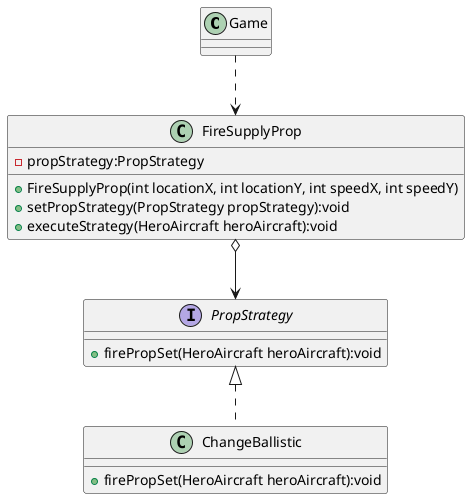 @startuml
'https://plantuml.com/class-diagram

class Game {}

class FireSupplyProp {
    - propStrategy:PropStrategy
    + FireSupplyProp(int locationX, int locationY, int speedX, int speedY)
    + setPropStrategy(PropStrategy propStrategy):void
    + executeStrategy(HeroAircraft heroAircraft):void
}

interface PropStrategy {
    + firePropSet(HeroAircraft heroAircraft):void
}

class ChangeBallistic {
    + firePropSet(HeroAircraft heroAircraft):void
}

Game ..> FireSupplyProp

FireSupplyProp o--> PropStrategy

PropStrategy <|.. ChangeBallistic

@enduml